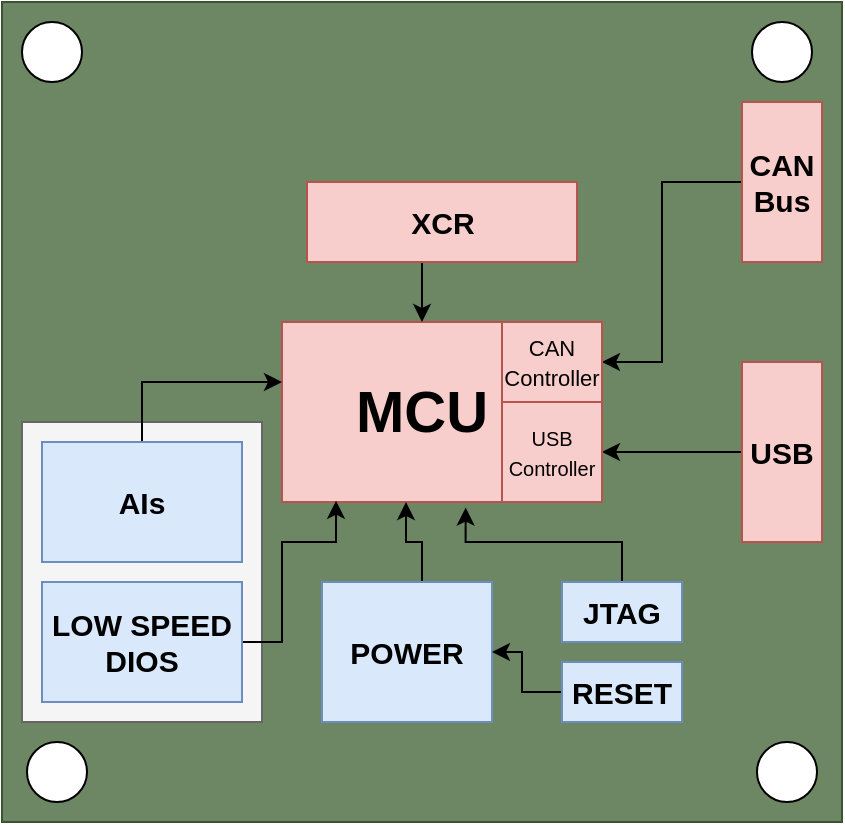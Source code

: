 <mxfile version="12.9.3" type="device"><diagram id="7Puq3nmc1S2bwWJOt3UE" name="Page-1"><mxGraphModel dx="852" dy="494" grid="1" gridSize="10" guides="1" tooltips="1" connect="1" arrows="1" fold="1" page="1" pageScale="1" pageWidth="850" pageHeight="1100" math="0" shadow="0"><root><mxCell id="0"/><mxCell id="1" parent="0"/><mxCell id="vBkZcdhd0oGRhITZJt5X-32" value="" style="rounded=0;whiteSpace=wrap;html=1;fillColor=#6d8764;strokeColor=#3A5431;fontColor=#ffffff;" vertex="1" parent="1"><mxGeometry x="190" y="60" width="420" height="410" as="geometry"/></mxCell><mxCell id="vBkZcdhd0oGRhITZJt5X-4" value="&lt;font style=&quot;font-size: 29px&quot;&gt;&lt;b&gt;MCU&lt;/b&gt;&lt;/font&gt;" style="rounded=0;whiteSpace=wrap;html=1;fillColor=#f8cecc;strokeColor=#b85450;" vertex="1" parent="1"><mxGeometry x="330" y="220" width="140" height="90" as="geometry"/></mxCell><mxCell id="vBkZcdhd0oGRhITZJt5X-22" value="" style="edgeStyle=orthogonalEdgeStyle;rounded=0;orthogonalLoop=1;jettySize=auto;html=1;" edge="1" parent="1" source="vBkZcdhd0oGRhITZJt5X-5" target="vBkZcdhd0oGRhITZJt5X-4"><mxGeometry relative="1" as="geometry"><Array as="points"><mxPoint x="400" y="200"/><mxPoint x="400" y="200"/></Array></mxGeometry></mxCell><mxCell id="vBkZcdhd0oGRhITZJt5X-5" value="&lt;font style=&quot;font-size: 15px&quot;&gt;&lt;b&gt;XCR&lt;/b&gt;&lt;/font&gt;" style="rounded=0;whiteSpace=wrap;html=1;fillColor=#f8cecc;strokeColor=#b85450;" vertex="1" parent="1"><mxGeometry x="342.5" y="150" width="135" height="40" as="geometry"/></mxCell><mxCell id="vBkZcdhd0oGRhITZJt5X-6" value="" style="rounded=0;whiteSpace=wrap;html=1;fillColor=#f5f5f5;strokeColor=#666666;fontColor=#333333;" vertex="1" parent="1"><mxGeometry x="200" y="270" width="120" height="150" as="geometry"/></mxCell><mxCell id="vBkZcdhd0oGRhITZJt5X-26" value="" style="edgeStyle=orthogonalEdgeStyle;rounded=0;orthogonalLoop=1;jettySize=auto;html=1;entryX=0.193;entryY=0.993;entryDx=0;entryDy=0;entryPerimeter=0;" edge="1" parent="1" source="vBkZcdhd0oGRhITZJt5X-7" target="vBkZcdhd0oGRhITZJt5X-4"><mxGeometry relative="1" as="geometry"><Array as="points"><mxPoint x="330" y="380"/><mxPoint x="330" y="330"/><mxPoint x="357" y="330"/></Array></mxGeometry></mxCell><mxCell id="vBkZcdhd0oGRhITZJt5X-7" value="&lt;font style=&quot;font-size: 15px&quot;&gt;&lt;b&gt;LOW SPEED DIOS&lt;/b&gt;&lt;/font&gt;" style="rounded=0;whiteSpace=wrap;html=1;fillColor=#dae8fc;strokeColor=#6c8ebf;" vertex="1" parent="1"><mxGeometry x="210" y="350" width="100" height="60" as="geometry"/></mxCell><mxCell id="vBkZcdhd0oGRhITZJt5X-25" value="" style="edgeStyle=orthogonalEdgeStyle;rounded=0;orthogonalLoop=1;jettySize=auto;html=1;" edge="1" parent="1" source="vBkZcdhd0oGRhITZJt5X-8" target="vBkZcdhd0oGRhITZJt5X-4"><mxGeometry relative="1" as="geometry"><Array as="points"><mxPoint x="260" y="250"/></Array></mxGeometry></mxCell><mxCell id="vBkZcdhd0oGRhITZJt5X-8" value="&lt;font style=&quot;font-size: 15px&quot;&gt;&lt;b&gt;AIs&lt;/b&gt;&lt;/font&gt;" style="rounded=0;whiteSpace=wrap;html=1;fillColor=#dae8fc;strokeColor=#6c8ebf;" vertex="1" parent="1"><mxGeometry x="210" y="280" width="100" height="60" as="geometry"/></mxCell><mxCell id="vBkZcdhd0oGRhITZJt5X-23" value="" style="edgeStyle=orthogonalEdgeStyle;rounded=0;orthogonalLoop=1;jettySize=auto;html=1;" edge="1" parent="1" source="vBkZcdhd0oGRhITZJt5X-11" target="vBkZcdhd0oGRhITZJt5X-4"><mxGeometry relative="1" as="geometry"><Array as="points"><mxPoint x="400" y="330"/><mxPoint x="392" y="330"/></Array></mxGeometry></mxCell><mxCell id="vBkZcdhd0oGRhITZJt5X-11" value="&lt;b&gt;&lt;font style=&quot;font-size: 15px&quot;&gt;POWER&lt;/font&gt;&lt;/b&gt;" style="rounded=0;whiteSpace=wrap;html=1;fillColor=#dae8fc;strokeColor=#6c8ebf;" vertex="1" parent="1"><mxGeometry x="350" y="350" width="85" height="70" as="geometry"/></mxCell><mxCell id="vBkZcdhd0oGRhITZJt5X-18" value="" style="edgeStyle=orthogonalEdgeStyle;rounded=0;orthogonalLoop=1;jettySize=auto;html=1;" edge="1" parent="1" source="vBkZcdhd0oGRhITZJt5X-14" target="vBkZcdhd0oGRhITZJt5X-17"><mxGeometry relative="1" as="geometry"/></mxCell><mxCell id="vBkZcdhd0oGRhITZJt5X-14" value="&lt;b&gt;&lt;font style=&quot;font-size: 15px&quot;&gt;USB&lt;/font&gt;&lt;/b&gt;" style="rounded=0;whiteSpace=wrap;html=1;fillColor=#f8cecc;strokeColor=#b85450;" vertex="1" parent="1"><mxGeometry x="560" y="240" width="40" height="90" as="geometry"/></mxCell><mxCell id="vBkZcdhd0oGRhITZJt5X-17" value="&lt;font style=&quot;font-size: 10px&quot;&gt;USB Controller&lt;/font&gt;" style="rounded=0;whiteSpace=wrap;html=1;fillColor=#f8cecc;strokeColor=#b85450;" vertex="1" parent="1"><mxGeometry x="440" y="260" width="50" height="50" as="geometry"/></mxCell><mxCell id="vBkZcdhd0oGRhITZJt5X-21" value="" style="edgeStyle=orthogonalEdgeStyle;rounded=0;orthogonalLoop=1;jettySize=auto;html=1;" edge="1" parent="1" source="vBkZcdhd0oGRhITZJt5X-15" target="vBkZcdhd0oGRhITZJt5X-20"><mxGeometry relative="1" as="geometry"><Array as="points"><mxPoint x="520" y="150"/><mxPoint x="520" y="240"/></Array></mxGeometry></mxCell><mxCell id="vBkZcdhd0oGRhITZJt5X-15" value="&lt;b&gt;&lt;font style=&quot;font-size: 15px&quot;&gt;CAN Bus&lt;/font&gt;&lt;/b&gt;" style="rounded=0;whiteSpace=wrap;html=1;fillColor=#f8cecc;strokeColor=#b85450;" vertex="1" parent="1"><mxGeometry x="560" y="110" width="40" height="80" as="geometry"/></mxCell><mxCell id="vBkZcdhd0oGRhITZJt5X-20" value="&lt;font style=&quot;font-size: 11px&quot;&gt;CAN Controller&lt;/font&gt;" style="rounded=0;whiteSpace=wrap;html=1;fillColor=#f8cecc;strokeColor=#b85450;" vertex="1" parent="1"><mxGeometry x="440" y="220" width="50" height="40" as="geometry"/></mxCell><mxCell id="vBkZcdhd0oGRhITZJt5X-24" value="" style="edgeStyle=orthogonalEdgeStyle;rounded=0;orthogonalLoop=1;jettySize=auto;html=1;" edge="1" parent="1" source="vBkZcdhd0oGRhITZJt5X-16" target="vBkZcdhd0oGRhITZJt5X-11"><mxGeometry relative="1" as="geometry"/></mxCell><mxCell id="vBkZcdhd0oGRhITZJt5X-16" value="&lt;span style=&quot;font-size: 15px&quot;&gt;&lt;b&gt;RESET&lt;/b&gt;&lt;/span&gt;" style="rounded=0;whiteSpace=wrap;html=1;fillColor=#dae8fc;strokeColor=#6c8ebf;" vertex="1" parent="1"><mxGeometry x="470" y="390" width="60" height="30" as="geometry"/></mxCell><mxCell id="vBkZcdhd0oGRhITZJt5X-31" value="" style="edgeStyle=orthogonalEdgeStyle;rounded=0;orthogonalLoop=1;jettySize=auto;html=1;entryX=0.656;entryY=1.031;entryDx=0;entryDy=0;entryPerimeter=0;" edge="1" parent="1" source="vBkZcdhd0oGRhITZJt5X-27" target="vBkZcdhd0oGRhITZJt5X-4"><mxGeometry relative="1" as="geometry"><mxPoint x="507.52" y="330" as="targetPoint"/><Array as="points"><mxPoint x="500" y="330"/><mxPoint x="422" y="330"/></Array></mxGeometry></mxCell><mxCell id="vBkZcdhd0oGRhITZJt5X-27" value="&lt;span style=&quot;font-size: 15px&quot;&gt;&lt;b&gt;JTAG&lt;/b&gt;&lt;/span&gt;" style="rounded=0;whiteSpace=wrap;html=1;fillColor=#dae8fc;strokeColor=#6c8ebf;" vertex="1" parent="1"><mxGeometry x="470" y="350" width="60" height="30" as="geometry"/></mxCell><mxCell id="vBkZcdhd0oGRhITZJt5X-33" value="" style="ellipse;whiteSpace=wrap;html=1;aspect=fixed;" vertex="1" parent="1"><mxGeometry x="200" y="70" width="30" height="30" as="geometry"/></mxCell><mxCell id="vBkZcdhd0oGRhITZJt5X-34" value="" style="ellipse;whiteSpace=wrap;html=1;aspect=fixed;" vertex="1" parent="1"><mxGeometry x="565" y="70" width="30" height="30" as="geometry"/></mxCell><mxCell id="vBkZcdhd0oGRhITZJt5X-35" value="" style="ellipse;whiteSpace=wrap;html=1;aspect=fixed;" vertex="1" parent="1"><mxGeometry x="202.5" y="430" width="30" height="30" as="geometry"/></mxCell><mxCell id="vBkZcdhd0oGRhITZJt5X-36" value="" style="ellipse;whiteSpace=wrap;html=1;aspect=fixed;" vertex="1" parent="1"><mxGeometry x="567.5" y="430" width="30" height="30" as="geometry"/></mxCell></root></mxGraphModel></diagram></mxfile>